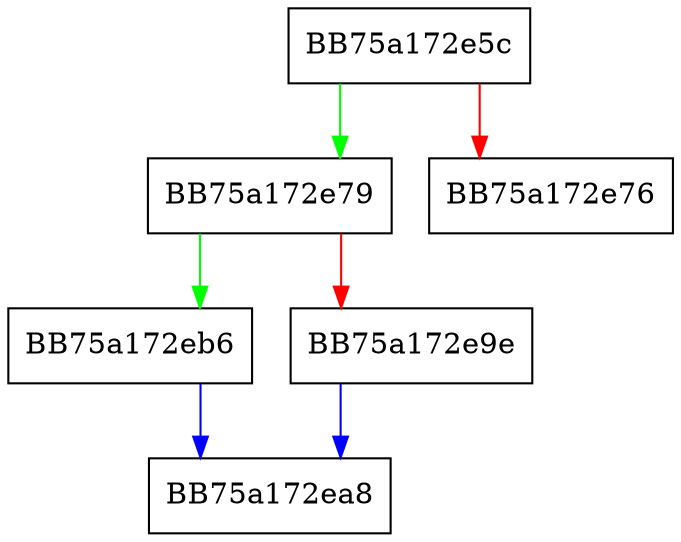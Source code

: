 digraph getTruncated {
  node [shape="box"];
  graph [splines=ortho];
  BB75a172e5c -> BB75a172e79 [color="green"];
  BB75a172e5c -> BB75a172e76 [color="red"];
  BB75a172e79 -> BB75a172eb6 [color="green"];
  BB75a172e79 -> BB75a172e9e [color="red"];
  BB75a172e9e -> BB75a172ea8 [color="blue"];
  BB75a172eb6 -> BB75a172ea8 [color="blue"];
}